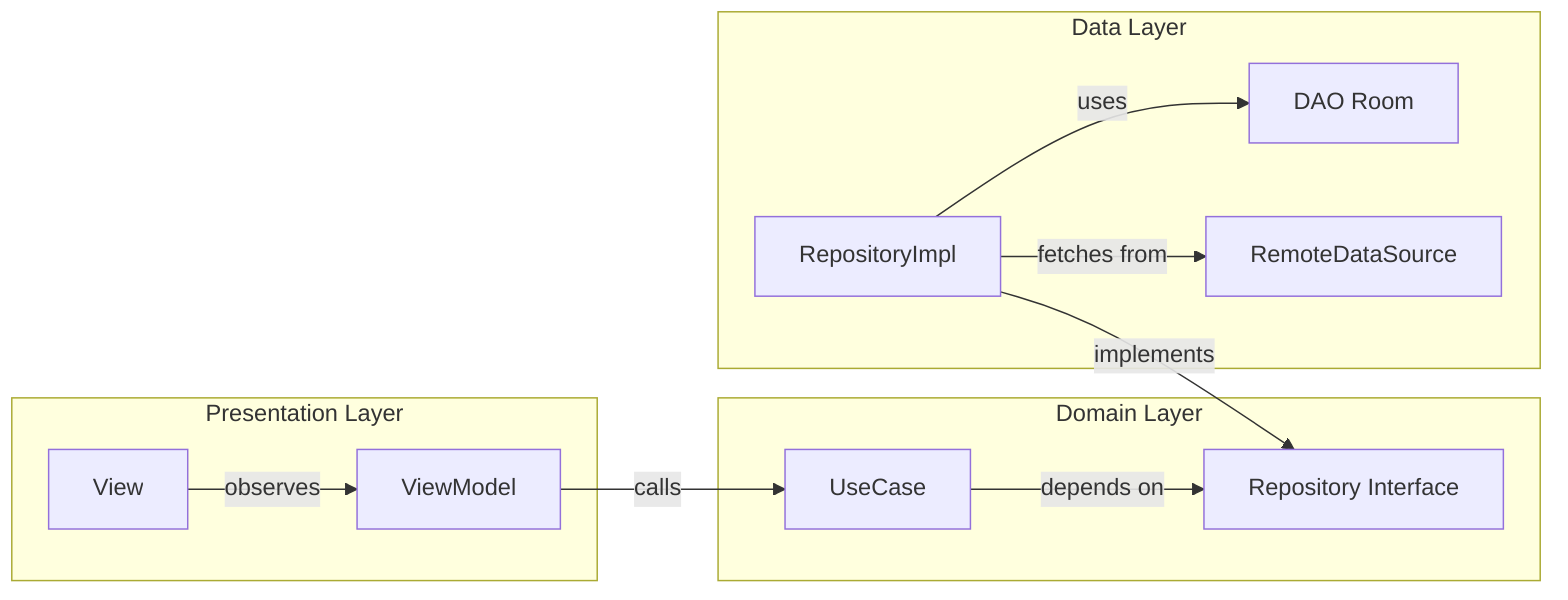 flowchart LR
%% Presentation Layer
    subgraph Presentation Layer
        View[View]
        ViewModel[ViewModel]
        View -->|observes| ViewModel
    end

%% Domain Layer
subgraph Domain Layer
UseCase[UseCase]
Repository[Repository Interface]
ViewModel -->|calls| UseCase
UseCase -->|depends on| Repository
end

%% Data Layer
subgraph Data Layer
RepositoryImpl[RepositoryImpl]
DAO[DAO Room]
DataSource[RemoteDataSource]
RepositoryImpl -->|implements| Repository
RepositoryImpl -->|uses| DAO
RepositoryImpl -->|fetches from| DataSource
end